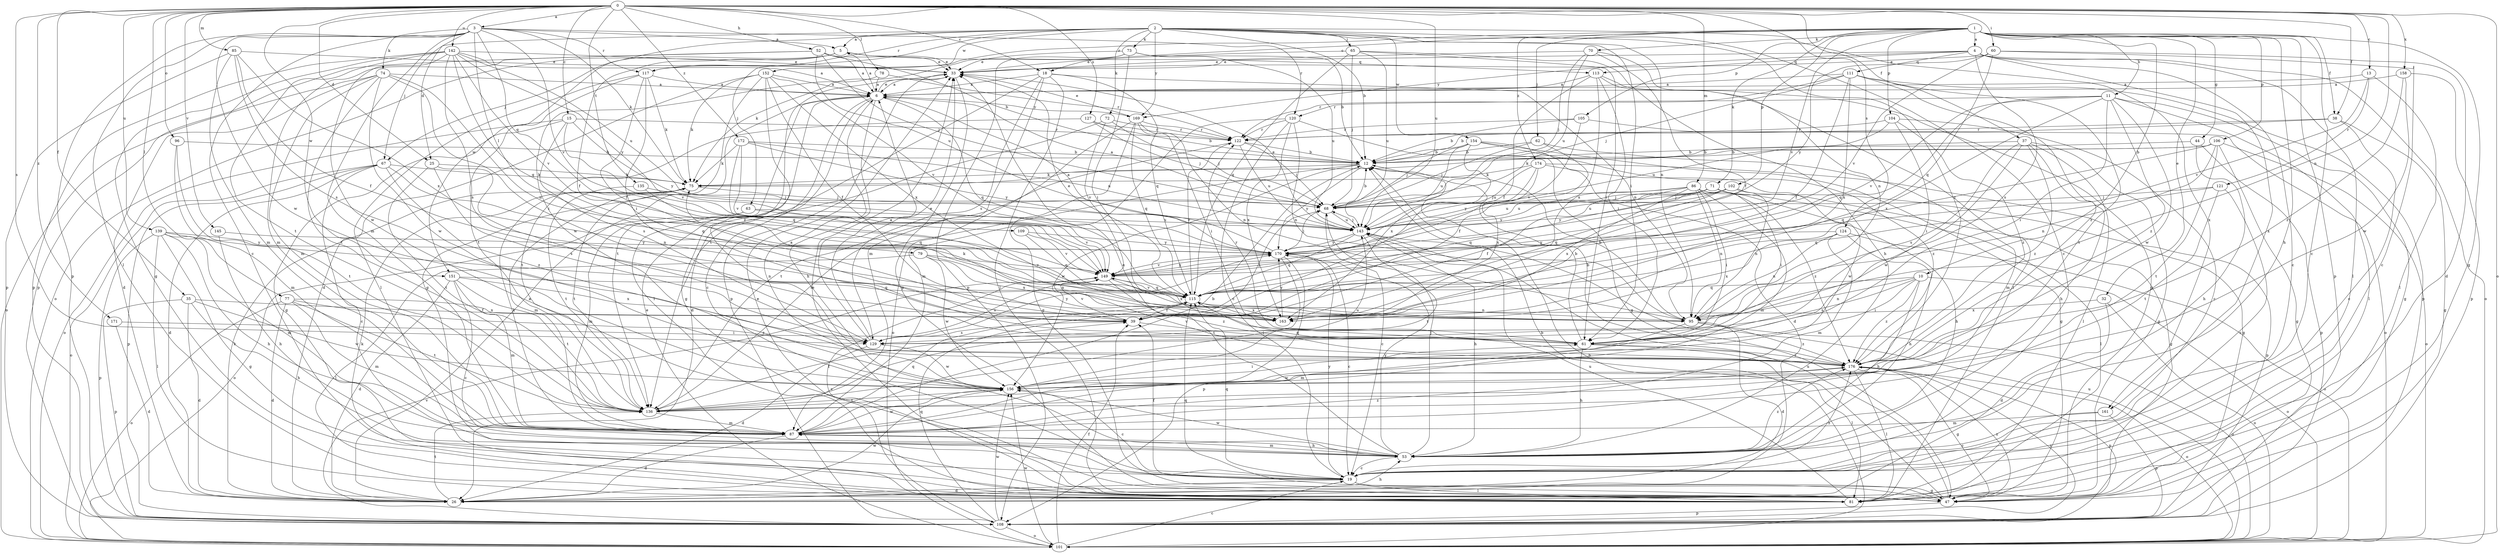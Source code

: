 strict digraph  {
0;
1;
2;
3;
4;
5;
6;
10;
11;
12;
13;
15;
18;
19;
25;
26;
32;
33;
35;
37;
38;
39;
44;
47;
52;
53;
60;
61;
62;
63;
65;
67;
68;
70;
71;
72;
73;
74;
75;
77;
78;
79;
81;
85;
86;
87;
95;
96;
101;
102;
104;
105;
106;
108;
109;
111;
113;
115;
117;
120;
121;
122;
124;
127;
129;
135;
136;
139;
142;
143;
145;
149;
151;
152;
154;
156;
158;
161;
163;
169;
170;
171;
172;
174;
176;
0 -> 3  [label=a];
0 -> 13  [label=c];
0 -> 15  [label=c];
0 -> 18  [label=c];
0 -> 25  [label=d];
0 -> 35  [label=f];
0 -> 37  [label=f];
0 -> 38  [label=f];
0 -> 52  [label=h];
0 -> 60  [label=i];
0 -> 77  [label=l];
0 -> 78  [label=l];
0 -> 85  [label=m];
0 -> 86  [label=m];
0 -> 95  [label=n];
0 -> 96  [label=o];
0 -> 101  [label=o];
0 -> 124  [label=s];
0 -> 127  [label=s];
0 -> 129  [label=s];
0 -> 135  [label=t];
0 -> 139  [label=u];
0 -> 142  [label=u];
0 -> 143  [label=u];
0 -> 145  [label=v];
0 -> 151  [label=w];
0 -> 158  [label=x];
0 -> 171  [label=z];
0 -> 172  [label=z];
1 -> 4  [label=a];
1 -> 10  [label=b];
1 -> 11  [label=b];
1 -> 18  [label=c];
1 -> 19  [label=c];
1 -> 32  [label=e];
1 -> 38  [label=f];
1 -> 44  [label=g];
1 -> 47  [label=g];
1 -> 53  [label=h];
1 -> 62  [label=j];
1 -> 70  [label=k];
1 -> 71  [label=k];
1 -> 102  [label=p];
1 -> 104  [label=p];
1 -> 105  [label=p];
1 -> 106  [label=p];
1 -> 108  [label=p];
1 -> 117  [label=r];
1 -> 149  [label=v];
1 -> 174  [label=z];
2 -> 5  [label=a];
2 -> 12  [label=b];
2 -> 19  [label=c];
2 -> 61  [label=i];
2 -> 63  [label=j];
2 -> 65  [label=j];
2 -> 67  [label=j];
2 -> 72  [label=k];
2 -> 73  [label=k];
2 -> 95  [label=n];
2 -> 117  [label=r];
2 -> 151  [label=w];
2 -> 152  [label=w];
2 -> 154  [label=w];
2 -> 161  [label=x];
2 -> 169  [label=y];
2 -> 176  [label=z];
3 -> 5  [label=a];
3 -> 19  [label=c];
3 -> 25  [label=d];
3 -> 74  [label=k];
3 -> 75  [label=k];
3 -> 79  [label=l];
3 -> 81  [label=l];
3 -> 87  [label=m];
3 -> 108  [label=p];
3 -> 109  [label=q];
3 -> 117  [label=r];
3 -> 120  [label=r];
3 -> 149  [label=v];
3 -> 156  [label=w];
4 -> 19  [label=c];
4 -> 33  [label=e];
4 -> 81  [label=l];
4 -> 101  [label=o];
4 -> 111  [label=q];
4 -> 113  [label=q];
4 -> 129  [label=s];
4 -> 161  [label=x];
4 -> 169  [label=y];
5 -> 33  [label=e];
5 -> 39  [label=f];
5 -> 67  [label=j];
5 -> 101  [label=o];
5 -> 113  [label=q];
6 -> 5  [label=a];
6 -> 19  [label=c];
6 -> 33  [label=e];
6 -> 47  [label=g];
6 -> 53  [label=h];
6 -> 81  [label=l];
6 -> 115  [label=q];
6 -> 136  [label=t];
6 -> 169  [label=y];
10 -> 53  [label=h];
10 -> 61  [label=i];
10 -> 95  [label=n];
10 -> 101  [label=o];
10 -> 115  [label=q];
10 -> 129  [label=s];
10 -> 176  [label=z];
11 -> 47  [label=g];
11 -> 61  [label=i];
11 -> 81  [label=l];
11 -> 115  [label=q];
11 -> 120  [label=r];
11 -> 149  [label=v];
11 -> 156  [label=w];
11 -> 163  [label=x];
11 -> 176  [label=z];
12 -> 75  [label=k];
12 -> 136  [label=t];
12 -> 156  [label=w];
12 -> 170  [label=y];
13 -> 6  [label=a];
13 -> 81  [label=l];
13 -> 121  [label=r];
13 -> 149  [label=v];
15 -> 47  [label=g];
15 -> 101  [label=o];
15 -> 122  [label=r];
15 -> 129  [label=s];
15 -> 149  [label=v];
15 -> 170  [label=y];
18 -> 6  [label=a];
18 -> 81  [label=l];
18 -> 87  [label=m];
18 -> 95  [label=n];
18 -> 115  [label=q];
18 -> 129  [label=s];
18 -> 136  [label=t];
19 -> 26  [label=d];
19 -> 39  [label=f];
19 -> 47  [label=g];
19 -> 81  [label=l];
19 -> 115  [label=q];
19 -> 170  [label=y];
19 -> 176  [label=z];
25 -> 75  [label=k];
25 -> 95  [label=n];
25 -> 129  [label=s];
25 -> 136  [label=t];
26 -> 6  [label=a];
26 -> 53  [label=h];
26 -> 75  [label=k];
26 -> 136  [label=t];
26 -> 156  [label=w];
32 -> 26  [label=d];
32 -> 101  [label=o];
32 -> 163  [label=x];
33 -> 6  [label=a];
33 -> 47  [label=g];
33 -> 108  [label=p];
35 -> 26  [label=d];
35 -> 39  [label=f];
35 -> 53  [label=h];
35 -> 108  [label=p];
35 -> 156  [label=w];
37 -> 12  [label=b];
37 -> 47  [label=g];
37 -> 53  [label=h];
37 -> 81  [label=l];
37 -> 129  [label=s];
37 -> 156  [label=w];
37 -> 176  [label=z];
38 -> 12  [label=b];
38 -> 19  [label=c];
38 -> 47  [label=g];
38 -> 122  [label=r];
39 -> 61  [label=i];
39 -> 68  [label=j];
39 -> 129  [label=s];
39 -> 149  [label=v];
44 -> 12  [label=b];
44 -> 53  [label=h];
44 -> 108  [label=p];
47 -> 12  [label=b];
47 -> 33  [label=e];
47 -> 108  [label=p];
47 -> 115  [label=q];
47 -> 143  [label=u];
47 -> 149  [label=v];
47 -> 176  [label=z];
52 -> 6  [label=a];
52 -> 12  [label=b];
52 -> 33  [label=e];
52 -> 68  [label=j];
52 -> 87  [label=m];
52 -> 108  [label=p];
52 -> 143  [label=u];
53 -> 19  [label=c];
53 -> 33  [label=e];
53 -> 68  [label=j];
53 -> 87  [label=m];
53 -> 156  [label=w];
53 -> 170  [label=y];
53 -> 176  [label=z];
60 -> 19  [label=c];
60 -> 26  [label=d];
60 -> 33  [label=e];
60 -> 115  [label=q];
60 -> 149  [label=v];
60 -> 170  [label=y];
61 -> 12  [label=b];
61 -> 53  [label=h];
61 -> 81  [label=l];
61 -> 122  [label=r];
61 -> 176  [label=z];
62 -> 12  [label=b];
62 -> 39  [label=f];
62 -> 68  [label=j];
62 -> 87  [label=m];
63 -> 87  [label=m];
63 -> 101  [label=o];
63 -> 143  [label=u];
63 -> 149  [label=v];
65 -> 33  [label=e];
65 -> 53  [label=h];
65 -> 61  [label=i];
65 -> 68  [label=j];
65 -> 115  [label=q];
65 -> 143  [label=u];
67 -> 19  [label=c];
67 -> 26  [label=d];
67 -> 75  [label=k];
67 -> 101  [label=o];
67 -> 108  [label=p];
67 -> 115  [label=q];
67 -> 176  [label=z];
68 -> 6  [label=a];
68 -> 12  [label=b];
68 -> 19  [label=c];
68 -> 143  [label=u];
70 -> 33  [label=e];
70 -> 39  [label=f];
70 -> 68  [label=j];
70 -> 95  [label=n];
70 -> 143  [label=u];
71 -> 47  [label=g];
71 -> 61  [label=i];
71 -> 68  [label=j];
71 -> 81  [label=l];
71 -> 115  [label=q];
71 -> 143  [label=u];
71 -> 170  [label=y];
72 -> 26  [label=d];
72 -> 68  [label=j];
72 -> 122  [label=r];
72 -> 149  [label=v];
73 -> 12  [label=b];
73 -> 33  [label=e];
73 -> 61  [label=i];
73 -> 75  [label=k];
73 -> 108  [label=p];
73 -> 143  [label=u];
74 -> 6  [label=a];
74 -> 26  [label=d];
74 -> 61  [label=i];
74 -> 87  [label=m];
74 -> 95  [label=n];
74 -> 101  [label=o];
74 -> 136  [label=t];
74 -> 156  [label=w];
75 -> 68  [label=j];
75 -> 87  [label=m];
75 -> 136  [label=t];
77 -> 26  [label=d];
77 -> 87  [label=m];
77 -> 101  [label=o];
77 -> 136  [label=t];
77 -> 163  [label=x];
77 -> 176  [label=z];
78 -> 6  [label=a];
78 -> 122  [label=r];
78 -> 156  [label=w];
79 -> 81  [label=l];
79 -> 95  [label=n];
79 -> 149  [label=v];
79 -> 156  [label=w];
79 -> 163  [label=x];
81 -> 75  [label=k];
81 -> 143  [label=u];
85 -> 33  [label=e];
85 -> 39  [label=f];
85 -> 87  [label=m];
85 -> 108  [label=p];
85 -> 129  [label=s];
85 -> 163  [label=x];
86 -> 39  [label=f];
86 -> 53  [label=h];
86 -> 61  [label=i];
86 -> 68  [label=j];
86 -> 87  [label=m];
86 -> 95  [label=n];
86 -> 143  [label=u];
86 -> 163  [label=x];
86 -> 176  [label=z];
87 -> 12  [label=b];
87 -> 26  [label=d];
87 -> 53  [label=h];
87 -> 75  [label=k];
87 -> 115  [label=q];
87 -> 156  [label=w];
87 -> 176  [label=z];
95 -> 12  [label=b];
95 -> 26  [label=d];
95 -> 87  [label=m];
95 -> 101  [label=o];
95 -> 176  [label=z];
96 -> 12  [label=b];
96 -> 87  [label=m];
96 -> 136  [label=t];
101 -> 12  [label=b];
101 -> 19  [label=c];
101 -> 33  [label=e];
101 -> 39  [label=f];
101 -> 143  [label=u];
101 -> 156  [label=w];
102 -> 68  [label=j];
102 -> 95  [label=n];
102 -> 108  [label=p];
102 -> 115  [label=q];
102 -> 143  [label=u];
102 -> 170  [label=y];
104 -> 19  [label=c];
104 -> 61  [label=i];
104 -> 122  [label=r];
104 -> 143  [label=u];
104 -> 176  [label=z];
105 -> 12  [label=b];
105 -> 101  [label=o];
105 -> 122  [label=r];
105 -> 149  [label=v];
106 -> 12  [label=b];
106 -> 47  [label=g];
106 -> 75  [label=k];
106 -> 95  [label=n];
106 -> 101  [label=o];
106 -> 115  [label=q];
106 -> 136  [label=t];
108 -> 33  [label=e];
108 -> 101  [label=o];
108 -> 115  [label=q];
108 -> 149  [label=v];
108 -> 156  [label=w];
108 -> 176  [label=z];
109 -> 115  [label=q];
109 -> 149  [label=v];
109 -> 170  [label=y];
111 -> 6  [label=a];
111 -> 39  [label=f];
111 -> 68  [label=j];
111 -> 108  [label=p];
111 -> 122  [label=r];
111 -> 136  [label=t];
111 -> 163  [label=x];
111 -> 176  [label=z];
113 -> 6  [label=a];
113 -> 39  [label=f];
113 -> 47  [label=g];
113 -> 61  [label=i];
113 -> 81  [label=l];
113 -> 163  [label=x];
115 -> 33  [label=e];
115 -> 39  [label=f];
115 -> 95  [label=n];
115 -> 122  [label=r];
115 -> 149  [label=v];
115 -> 163  [label=x];
117 -> 6  [label=a];
117 -> 39  [label=f];
117 -> 61  [label=i];
117 -> 75  [label=k];
117 -> 81  [label=l];
117 -> 136  [label=t];
120 -> 19  [label=c];
120 -> 47  [label=g];
120 -> 87  [label=m];
120 -> 95  [label=n];
120 -> 122  [label=r];
120 -> 163  [label=x];
121 -> 19  [label=c];
121 -> 68  [label=j];
121 -> 115  [label=q];
121 -> 136  [label=t];
122 -> 12  [label=b];
122 -> 68  [label=j];
122 -> 136  [label=t];
122 -> 143  [label=u];
124 -> 53  [label=h];
124 -> 87  [label=m];
124 -> 95  [label=n];
124 -> 101  [label=o];
124 -> 163  [label=x];
124 -> 170  [label=y];
127 -> 12  [label=b];
127 -> 68  [label=j];
127 -> 122  [label=r];
127 -> 136  [label=t];
129 -> 6  [label=a];
129 -> 26  [label=d];
129 -> 33  [label=e];
129 -> 156  [label=w];
129 -> 170  [label=y];
135 -> 68  [label=j];
135 -> 115  [label=q];
135 -> 136  [label=t];
136 -> 39  [label=f];
136 -> 87  [label=m];
139 -> 47  [label=g];
139 -> 53  [label=h];
139 -> 81  [label=l];
139 -> 87  [label=m];
139 -> 95  [label=n];
139 -> 108  [label=p];
139 -> 170  [label=y];
142 -> 6  [label=a];
142 -> 33  [label=e];
142 -> 47  [label=g];
142 -> 108  [label=p];
142 -> 115  [label=q];
142 -> 129  [label=s];
142 -> 136  [label=t];
142 -> 143  [label=u];
142 -> 149  [label=v];
142 -> 156  [label=w];
142 -> 170  [label=y];
143 -> 33  [label=e];
143 -> 53  [label=h];
143 -> 68  [label=j];
143 -> 115  [label=q];
143 -> 136  [label=t];
143 -> 170  [label=y];
145 -> 53  [label=h];
145 -> 170  [label=y];
149 -> 115  [label=q];
149 -> 129  [label=s];
149 -> 163  [label=x];
149 -> 170  [label=y];
149 -> 176  [label=z];
151 -> 19  [label=c];
151 -> 26  [label=d];
151 -> 87  [label=m];
151 -> 115  [label=q];
151 -> 136  [label=t];
151 -> 163  [label=x];
152 -> 6  [label=a];
152 -> 26  [label=d];
152 -> 39  [label=f];
152 -> 47  [label=g];
152 -> 75  [label=k];
152 -> 149  [label=v];
152 -> 163  [label=x];
152 -> 176  [label=z];
154 -> 12  [label=b];
154 -> 26  [label=d];
154 -> 47  [label=g];
154 -> 68  [label=j];
154 -> 143  [label=u];
154 -> 163  [label=x];
154 -> 176  [label=z];
156 -> 6  [label=a];
156 -> 19  [label=c];
156 -> 61  [label=i];
156 -> 136  [label=t];
156 -> 143  [label=u];
158 -> 6  [label=a];
158 -> 108  [label=p];
158 -> 156  [label=w];
158 -> 176  [label=z];
161 -> 19  [label=c];
161 -> 87  [label=m];
161 -> 108  [label=p];
163 -> 75  [label=k];
163 -> 170  [label=y];
169 -> 33  [label=e];
169 -> 47  [label=g];
169 -> 61  [label=i];
169 -> 95  [label=n];
169 -> 101  [label=o];
169 -> 115  [label=q];
169 -> 122  [label=r];
170 -> 6  [label=a];
170 -> 19  [label=c];
170 -> 68  [label=j];
170 -> 108  [label=p];
170 -> 136  [label=t];
170 -> 149  [label=v];
171 -> 26  [label=d];
171 -> 61  [label=i];
172 -> 12  [label=b];
172 -> 75  [label=k];
172 -> 115  [label=q];
172 -> 143  [label=u];
172 -> 149  [label=v];
172 -> 170  [label=y];
174 -> 47  [label=g];
174 -> 75  [label=k];
174 -> 143  [label=u];
174 -> 156  [label=w];
174 -> 163  [label=x];
174 -> 170  [label=y];
176 -> 12  [label=b];
176 -> 47  [label=g];
176 -> 81  [label=l];
176 -> 101  [label=o];
176 -> 108  [label=p];
176 -> 115  [label=q];
176 -> 149  [label=v];
176 -> 156  [label=w];
}

